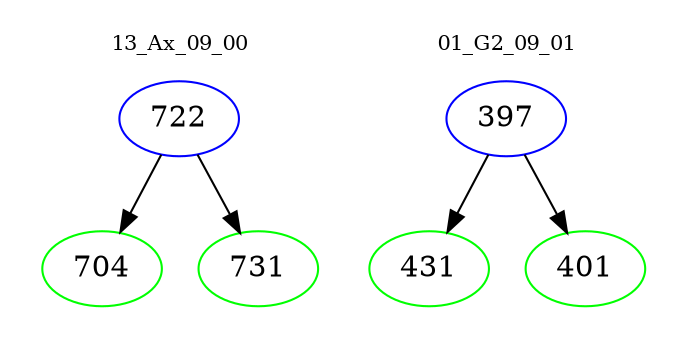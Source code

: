 digraph{
subgraph cluster_0 {
color = white
label = "13_Ax_09_00";
fontsize=10;
T0_722 [label="722", color="blue"]
T0_722 -> T0_704 [color="black"]
T0_704 [label="704", color="green"]
T0_722 -> T0_731 [color="black"]
T0_731 [label="731", color="green"]
}
subgraph cluster_1 {
color = white
label = "01_G2_09_01";
fontsize=10;
T1_397 [label="397", color="blue"]
T1_397 -> T1_431 [color="black"]
T1_431 [label="431", color="green"]
T1_397 -> T1_401 [color="black"]
T1_401 [label="401", color="green"]
}
}

